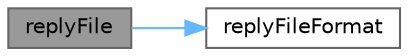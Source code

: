 digraph "replyFile"
{
 // LATEX_PDF_SIZE
  bgcolor="transparent";
  edge [fontname=Helvetica,fontsize=10,labelfontname=Helvetica,labelfontsize=10];
  node [fontname=Helvetica,fontsize=10,shape=box,height=0.2,width=0.4];
  rankdir="LR";
  Node1 [id="Node000001",label="replyFile",height=0.2,width=0.4,color="gray40", fillcolor="grey60", style="filled", fontcolor="black",tooltip="回复文件。"];
  Node1 -> Node2 [id="edge1_Node000001_Node000002",color="steelblue1",style="solid",tooltip=" "];
  Node2 [id="Node000002",label="replyFileFormat",height=0.2,width=0.4,color="grey40", fillcolor="white", style="filled",URL="$jqhttpserver_8cpp.html#a01bf1366db4bb5f128f8b64edf809a30",tooltip=" "];
}
